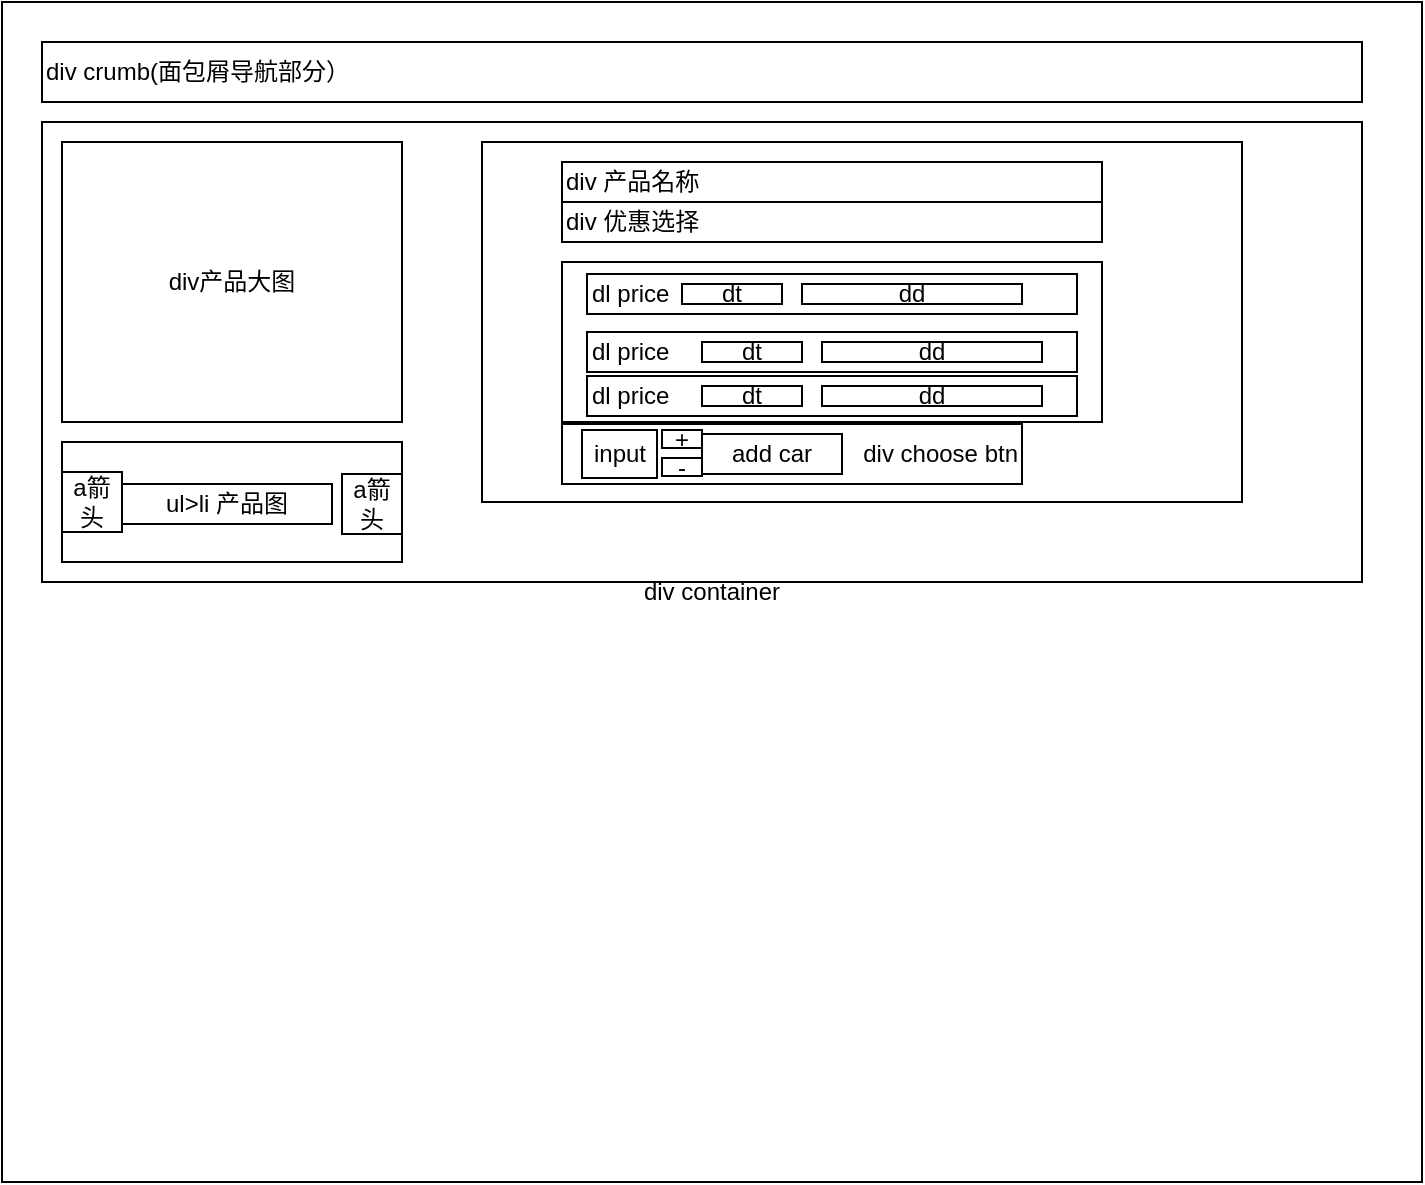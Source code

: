 <mxfile version="25.0.2">
  <diagram name="第 1 页" id="l2R5q-jNjMGkYvLWWXdV">
    <mxGraphModel dx="984" dy="632" grid="1" gridSize="10" guides="1" tooltips="1" connect="1" arrows="1" fold="1" page="1" pageScale="1" pageWidth="827" pageHeight="1169" math="0" shadow="0">
      <root>
        <mxCell id="0" />
        <mxCell id="1" parent="0" />
        <mxCell id="M60RAqQzSHr0SXn0LQ86-1" value="div container" style="rounded=0;whiteSpace=wrap;html=1;" vertex="1" parent="1">
          <mxGeometry x="50" y="20" width="710" height="590" as="geometry" />
        </mxCell>
        <mxCell id="M60RAqQzSHr0SXn0LQ86-2" value="div crumb(面包屑导航部分）" style="rounded=0;whiteSpace=wrap;html=1;align=left;" vertex="1" parent="1">
          <mxGeometry x="70" y="40" width="660" height="30" as="geometry" />
        </mxCell>
        <mxCell id="M60RAqQzSHr0SXn0LQ86-3" value="div 产品详细介绍页" style="rounded=0;whiteSpace=wrap;html=1;" vertex="1" parent="1">
          <mxGeometry x="70" y="80" width="660" height="230" as="geometry" />
        </mxCell>
        <mxCell id="M60RAqQzSHr0SXn0LQ86-4" value="div产品大图" style="rounded=0;whiteSpace=wrap;html=1;" vertex="1" parent="1">
          <mxGeometry x="80" y="90" width="170" height="140" as="geometry" />
        </mxCell>
        <mxCell id="M60RAqQzSHr0SXn0LQ86-5" value="div选择页" style="rounded=0;whiteSpace=wrap;html=1;align=left;" vertex="1" parent="1">
          <mxGeometry x="80" y="240" width="170" height="60" as="geometry" />
        </mxCell>
        <mxCell id="M60RAqQzSHr0SXn0LQ86-6" value="a箭头" style="whiteSpace=wrap;html=1;aspect=fixed;" vertex="1" parent="1">
          <mxGeometry x="80" y="255" width="30" height="30" as="geometry" />
        </mxCell>
        <mxCell id="M60RAqQzSHr0SXn0LQ86-7" value="a箭头" style="whiteSpace=wrap;html=1;aspect=fixed;" vertex="1" parent="1">
          <mxGeometry x="220" y="256" width="30" height="30" as="geometry" />
        </mxCell>
        <mxCell id="M60RAqQzSHr0SXn0LQ86-8" value="ul&amp;gt;li 产品图" style="rounded=0;whiteSpace=wrap;html=1;" vertex="1" parent="1">
          <mxGeometry x="110" y="261" width="105" height="20" as="geometry" />
        </mxCell>
        <mxCell id="M60RAqQzSHr0SXn0LQ86-10" value="div选择页" style="rounded=0;whiteSpace=wrap;html=1;" vertex="1" parent="1">
          <mxGeometry x="290" y="90" width="380" height="180" as="geometry" />
        </mxCell>
        <mxCell id="M60RAqQzSHr0SXn0LQ86-11" value="div 产品名称" style="rounded=0;whiteSpace=wrap;html=1;align=left;" vertex="1" parent="1">
          <mxGeometry x="330" y="100" width="270" height="20" as="geometry" />
        </mxCell>
        <mxCell id="M60RAqQzSHr0SXn0LQ86-12" value="div 优惠选择" style="rounded=0;whiteSpace=wrap;html=1;align=left;" vertex="1" parent="1">
          <mxGeometry x="330" y="120" width="270" height="20" as="geometry" />
        </mxCell>
        <mxCell id="M60RAqQzSHr0SXn0LQ86-13" value="div summary" style="rounded=0;whiteSpace=wrap;html=1;" vertex="1" parent="1">
          <mxGeometry x="330" y="150" width="270" height="80" as="geometry" />
        </mxCell>
        <mxCell id="M60RAqQzSHr0SXn0LQ86-14" value="dl price" style="rounded=0;whiteSpace=wrap;html=1;align=left;" vertex="1" parent="1">
          <mxGeometry x="342.5" y="156" width="245" height="20" as="geometry" />
        </mxCell>
        <mxCell id="M60RAqQzSHr0SXn0LQ86-15" value="dt" style="rounded=0;whiteSpace=wrap;html=1;" vertex="1" parent="1">
          <mxGeometry x="390" y="161" width="50" height="10" as="geometry" />
        </mxCell>
        <mxCell id="M60RAqQzSHr0SXn0LQ86-16" value="dd" style="rounded=0;whiteSpace=wrap;html=1;" vertex="1" parent="1">
          <mxGeometry x="450" y="161" width="110" height="10" as="geometry" />
        </mxCell>
        <mxCell id="M60RAqQzSHr0SXn0LQ86-17" value="dl price" style="rounded=0;whiteSpace=wrap;html=1;align=left;" vertex="1" parent="1">
          <mxGeometry x="342.5" y="185" width="245" height="20" as="geometry" />
        </mxCell>
        <mxCell id="M60RAqQzSHr0SXn0LQ86-18" value="dt" style="rounded=0;whiteSpace=wrap;html=1;" vertex="1" parent="1">
          <mxGeometry x="400" y="190" width="50" height="10" as="geometry" />
        </mxCell>
        <mxCell id="M60RAqQzSHr0SXn0LQ86-19" value="dd" style="rounded=0;whiteSpace=wrap;html=1;" vertex="1" parent="1">
          <mxGeometry x="460" y="190" width="110" height="10" as="geometry" />
        </mxCell>
        <mxCell id="M60RAqQzSHr0SXn0LQ86-20" value="dl price" style="rounded=0;whiteSpace=wrap;html=1;align=left;" vertex="1" parent="1">
          <mxGeometry x="342.5" y="207" width="245" height="20" as="geometry" />
        </mxCell>
        <mxCell id="M60RAqQzSHr0SXn0LQ86-21" value="dt" style="rounded=0;whiteSpace=wrap;html=1;" vertex="1" parent="1">
          <mxGeometry x="400" y="212" width="50" height="10" as="geometry" />
        </mxCell>
        <mxCell id="M60RAqQzSHr0SXn0LQ86-22" value="dd" style="rounded=0;whiteSpace=wrap;html=1;" vertex="1" parent="1">
          <mxGeometry x="460" y="212" width="110" height="10" as="geometry" />
        </mxCell>
        <mxCell id="M60RAqQzSHr0SXn0LQ86-23" value="div choose btn" style="rounded=0;whiteSpace=wrap;html=1;align=right;" vertex="1" parent="1">
          <mxGeometry x="330" y="231" width="230" height="30" as="geometry" />
        </mxCell>
        <mxCell id="M60RAqQzSHr0SXn0LQ86-24" value="input" style="rounded=0;whiteSpace=wrap;html=1;" vertex="1" parent="1">
          <mxGeometry x="340" y="234" width="37.5" height="24" as="geometry" />
        </mxCell>
        <mxCell id="M60RAqQzSHr0SXn0LQ86-25" value="+" style="rounded=0;whiteSpace=wrap;html=1;" vertex="1" parent="1">
          <mxGeometry x="380" y="234" width="20" height="9" as="geometry" />
        </mxCell>
        <mxCell id="M60RAqQzSHr0SXn0LQ86-29" value="-" style="rounded=0;whiteSpace=wrap;html=1;" vertex="1" parent="1">
          <mxGeometry x="380" y="248" width="20" height="9" as="geometry" />
        </mxCell>
        <mxCell id="M60RAqQzSHr0SXn0LQ86-30" value="add car" style="rounded=0;whiteSpace=wrap;html=1;" vertex="1" parent="1">
          <mxGeometry x="400" y="236" width="70" height="20" as="geometry" />
        </mxCell>
      </root>
    </mxGraphModel>
  </diagram>
</mxfile>
